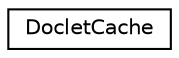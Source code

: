 digraph "Graphical Class Hierarchy"
{
 // LATEX_PDF_SIZE
  edge [fontname="Helvetica",fontsize="10",labelfontname="Helvetica",labelfontsize="10"];
  node [fontname="Helvetica",fontsize="10",shape=record];
  rankdir="LR";
  Node0 [label="DocletCache",height=0.2,width=0.4,color="black", fillcolor="white", style="filled",URL="$classDocletCache.html",tooltip=" "];
}
